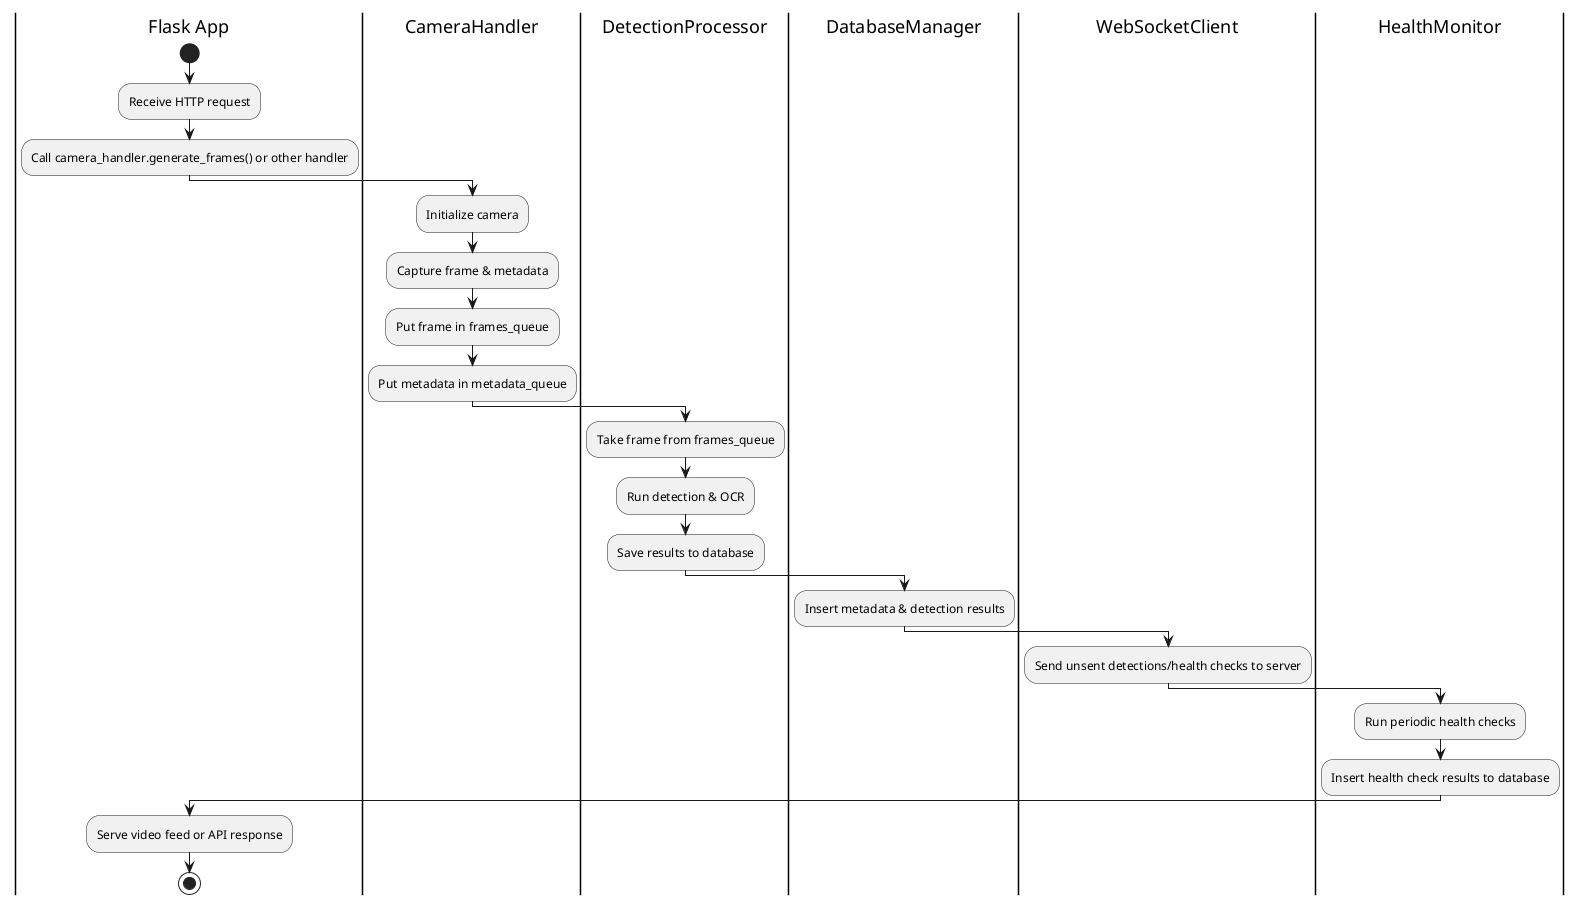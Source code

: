 @startuml Cross Function Flow
|Flask App|
start
:Receive HTTP request;
:Call camera_handler.generate_frames() or other handler;
|CameraHandler|
:Initialize camera;
:Capture frame & metadata;
:Put frame in frames_queue;
:Put metadata in metadata_queue;
|DetectionProcessor|
:Take frame from frames_queue;
:Run detection & OCR;
:Save results to database;
|DatabaseManager|
:Insert metadata & detection results;
|WebSocketClient|
:Send unsent detections/health checks to server;
|HealthMonitor|
:Run periodic health checks;
:Insert health check results to database;
|Flask App|
:Serve video feed or API response;
stop
@enduml